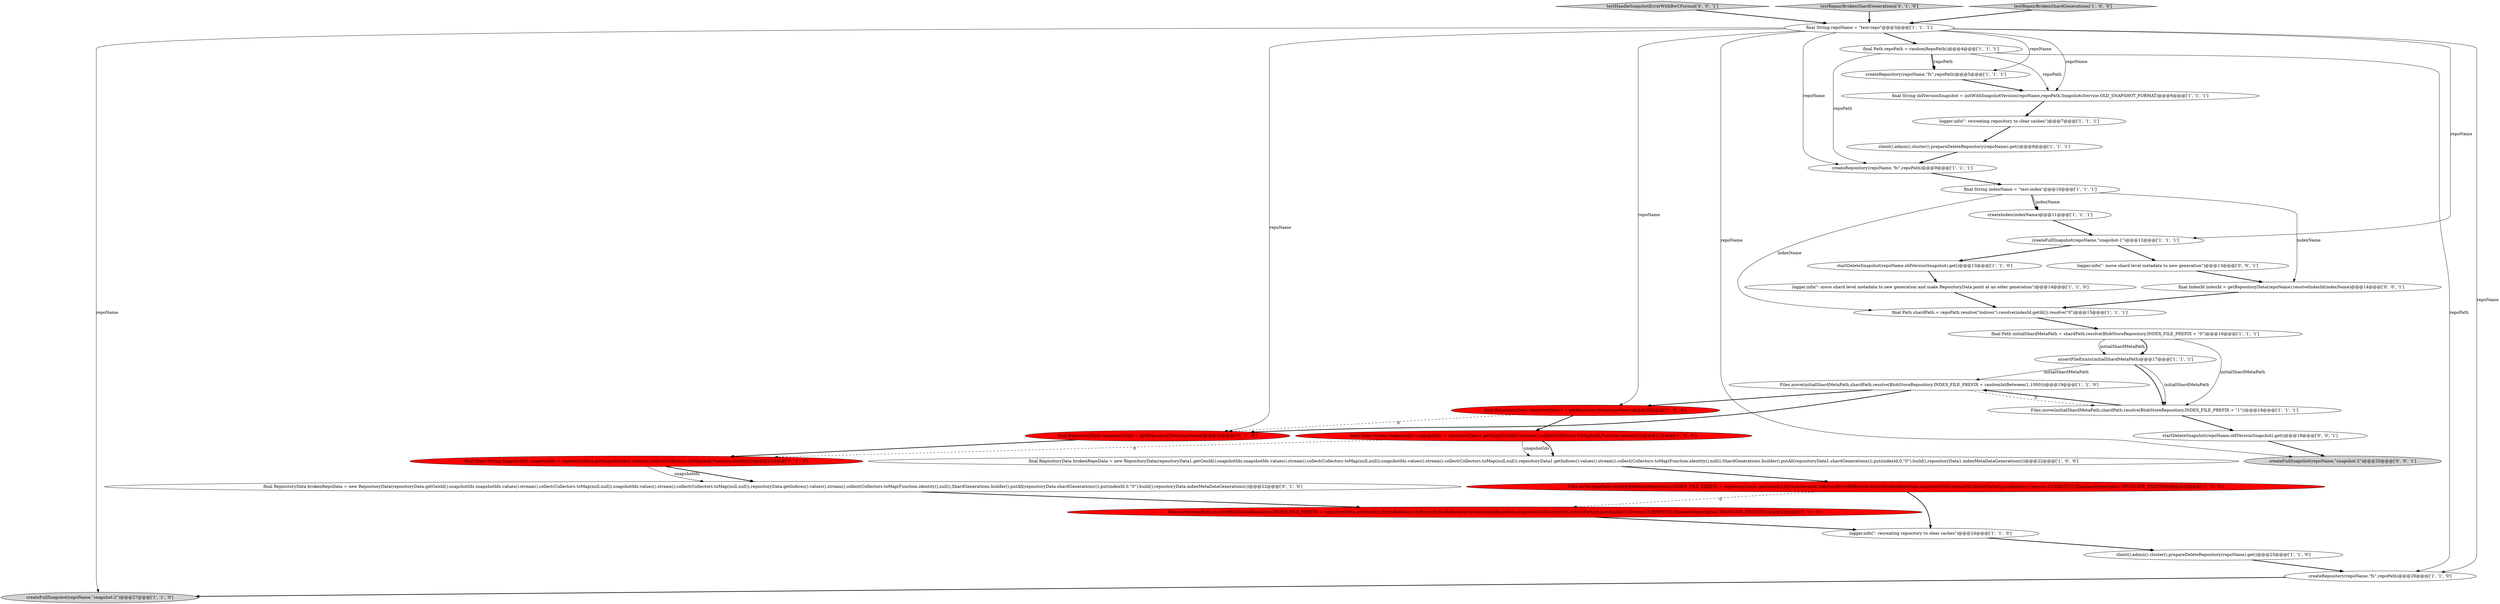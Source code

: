 digraph {
9 [style = filled, label = "final Path initialShardMetaPath = shardPath.resolve(BlobStoreRepository.INDEX_FILE_PREFIX + \"0\")@@@16@@@['1', '1', '1']", fillcolor = white, shape = ellipse image = "AAA0AAABBB1BBB"];
20 [style = filled, label = "final Path shardPath = repoPath.resolve(\"indices\").resolve(indexId.getId()).resolve(\"0\")@@@15@@@['1', '1', '1']", fillcolor = white, shape = ellipse image = "AAA0AAABBB1BBB"];
7 [style = filled, label = "logger.info(\"- recreating repository to clear caches\")@@@7@@@['1', '1', '1']", fillcolor = white, shape = ellipse image = "AAA0AAABBB1BBB"];
21 [style = filled, label = "Files.move(initialShardMetaPath,shardPath.resolve(BlobStoreRepository.INDEX_FILE_PREFIX + randomIntBetween(1,1000)))@@@19@@@['1', '1', '0']", fillcolor = white, shape = ellipse image = "AAA0AAABBB1BBB"];
14 [style = filled, label = "final String repoName = \"test-repo\"@@@3@@@['1', '1', '1']", fillcolor = white, shape = ellipse image = "AAA0AAABBB1BBB"];
24 [style = filled, label = "final RepositoryData brokenRepoData = new RepositoryData(repositoryData1.getGenId(),snapshotIds,snapshotIds.values().stream().collect(Collectors.toMap(null,null)),snapshotIds.values().stream().collect(Collectors.toMap(null,null)),repositoryData1.getIndices().values().stream().collect(Collectors.toMap(Function.identity(),null)),ShardGenerations.builder().putAll(repositoryData1.shardGenerations()).put(indexId,0,\"0\").build(),repositoryData1.indexMetaDataGenerations())@@@22@@@['1', '0', '0']", fillcolor = white, shape = ellipse image = "AAA0AAABBB1BBB"];
22 [style = filled, label = "final RepositoryData repositoryData1 = getRepositoryData(repoName)@@@20@@@['1', '0', '0']", fillcolor = red, shape = ellipse image = "AAA1AAABBB1BBB"];
11 [style = filled, label = "client().admin().cluster().prepareDeleteRepository(repoName).get()@@@8@@@['1', '1', '1']", fillcolor = white, shape = ellipse image = "AAA0AAABBB1BBB"];
16 [style = filled, label = "startDeleteSnapshot(repoName,oldVersionSnapshot).get()@@@13@@@['1', '1', '0']", fillcolor = white, shape = ellipse image = "AAA0AAABBB1BBB"];
27 [style = filled, label = "final Map<String,SnapshotId> snapshotIds = repositoryData.getSnapshotIds().stream().collect(Collectors.toMap(null,Function.identity()))@@@21@@@['0', '1', '0']", fillcolor = red, shape = ellipse image = "AAA1AAABBB2BBB"];
13 [style = filled, label = "createRepository(repoName,\"fs\",repoPath)@@@5@@@['1', '1', '1']", fillcolor = white, shape = ellipse image = "AAA0AAABBB1BBB"];
32 [style = filled, label = "testHandleSnapshotErrorWithBwCFormat['0', '0', '1']", fillcolor = lightgray, shape = diamond image = "AAA0AAABBB3BBB"];
2 [style = filled, label = "assertFileExists(initialShardMetaPath)@@@17@@@['1', '1', '1']", fillcolor = white, shape = ellipse image = "AAA0AAABBB1BBB"];
23 [style = filled, label = "client().admin().cluster().prepareDeleteRepository(repoName).get()@@@25@@@['1', '1', '0']", fillcolor = white, shape = ellipse image = "AAA0AAABBB1BBB"];
34 [style = filled, label = "final IndexId indexId = getRepositoryData(repoName).resolveIndexId(indexName)@@@14@@@['0', '0', '1']", fillcolor = white, shape = ellipse image = "AAA0AAABBB3BBB"];
26 [style = filled, label = "testRepairBrokenShardGenerations['0', '1', '0']", fillcolor = lightgray, shape = diamond image = "AAA0AAABBB2BBB"];
10 [style = filled, label = "createIndex(indexName)@@@11@@@['1', '1', '1']", fillcolor = white, shape = ellipse image = "AAA0AAABBB1BBB"];
1 [style = filled, label = "logger.info(\"- recreating repository to clear caches\")@@@24@@@['1', '1', '0']", fillcolor = white, shape = ellipse image = "AAA0AAABBB1BBB"];
35 [style = filled, label = "logger.info(\"- move shard level metadata to new generation\")@@@13@@@['0', '0', '1']", fillcolor = white, shape = ellipse image = "AAA0AAABBB3BBB"];
15 [style = filled, label = "createRepository(repoName,\"fs\",repoPath)@@@26@@@['1', '1', '0']", fillcolor = white, shape = ellipse image = "AAA0AAABBB1BBB"];
17 [style = filled, label = "createFullSnapshot(repoName,\"snapshot-1\")@@@12@@@['1', '1', '1']", fillcolor = white, shape = ellipse image = "AAA0AAABBB1BBB"];
19 [style = filled, label = "createRepository(repoName,\"fs\",repoPath)@@@9@@@['1', '1', '1']", fillcolor = white, shape = ellipse image = "AAA0AAABBB1BBB"];
0 [style = filled, label = "logger.info(\"- move shard level metadata to new generation and make RepositoryData point at an older generation\")@@@14@@@['1', '1', '0']", fillcolor = white, shape = ellipse image = "AAA0AAABBB1BBB"];
3 [style = filled, label = "createFullSnapshot(repoName,\"snapshot-2\")@@@27@@@['1', '1', '0']", fillcolor = lightgray, shape = ellipse image = "AAA0AAABBB1BBB"];
25 [style = filled, label = "Files.write(repoPath.resolve(BlobStoreRepository.INDEX_FILE_PREFIX + repositoryData1.getGenId()),BytesReference.toBytes(BytesReference.bytes(brokenRepoData.snapshotsToXContent(XContentFactory.jsonBuilder(),Version.CURRENT))),StandardOpenOption.TRUNCATE_EXISTING)@@@23@@@['1', '0', '0']", fillcolor = red, shape = ellipse image = "AAA1AAABBB1BBB"];
28 [style = filled, label = "final RepositoryData repositoryData = getRepositoryData(repoName)@@@20@@@['0', '1', '0']", fillcolor = red, shape = ellipse image = "AAA1AAABBB2BBB"];
33 [style = filled, label = "createFullSnapshot(repoName,\"snapshot-2\")@@@20@@@['0', '0', '1']", fillcolor = lightgray, shape = ellipse image = "AAA0AAABBB3BBB"];
4 [style = filled, label = "testRepairBrokenShardGenerations['1', '0', '0']", fillcolor = lightgray, shape = diamond image = "AAA0AAABBB1BBB"];
8 [style = filled, label = "final String oldVersionSnapshot = initWithSnapshotVersion(repoName,repoPath,SnapshotsService.OLD_SNAPSHOT_FORMAT)@@@6@@@['1', '1', '1']", fillcolor = white, shape = ellipse image = "AAA0AAABBB1BBB"];
18 [style = filled, label = "final String indexName = \"test-index\"@@@10@@@['1', '1', '1']", fillcolor = white, shape = ellipse image = "AAA0AAABBB1BBB"];
29 [style = filled, label = "Files.write(repoPath.resolve(BlobStoreRepository.INDEX_FILE_PREFIX + repositoryData.getGenId()),BytesReference.toBytes(BytesReference.bytes(brokenRepoData.snapshotsToXContent(XContentFactory.jsonBuilder(),Version.CURRENT))),StandardOpenOption.TRUNCATE_EXISTING)@@@23@@@['0', '1', '0']", fillcolor = red, shape = ellipse image = "AAA1AAABBB2BBB"];
30 [style = filled, label = "final RepositoryData brokenRepoData = new RepositoryData(repositoryData.getGenId(),snapshotIds,snapshotIds.values().stream().collect(Collectors.toMap(null,null)),snapshotIds.values().stream().collect(Collectors.toMap(null,null)),repositoryData.getIndices().values().stream().collect(Collectors.toMap(Function.identity(),null)),ShardGenerations.builder().putAll(repositoryData.shardGenerations()).put(indexId,0,\"0\").build(),repositoryData.indexMetaDataGenerations())@@@22@@@['0', '1', '0']", fillcolor = white, shape = ellipse image = "AAA0AAABBB2BBB"];
31 [style = filled, label = "startDeleteSnapshot(repoName,oldVersionSnapshot).get()@@@19@@@['0', '0', '1']", fillcolor = white, shape = ellipse image = "AAA0AAABBB3BBB"];
12 [style = filled, label = "Files.move(initialShardMetaPath,shardPath.resolve(BlobStoreRepository.INDEX_FILE_PREFIX + \"1\"))@@@18@@@['1', '1', '1']", fillcolor = white, shape = ellipse image = "AAA0AAABBB1BBB"];
5 [style = filled, label = "final Path repoPath = randomRepoPath()@@@4@@@['1', '1', '1']", fillcolor = white, shape = ellipse image = "AAA0AAABBB1BBB"];
6 [style = filled, label = "final Map<String,SnapshotId> snapshotIds = repositoryData1.getSnapshotIds().stream().collect(Collectors.toMap(null,Function.identity()))@@@21@@@['1', '0', '0']", fillcolor = red, shape = ellipse image = "AAA1AAABBB1BBB"];
14->28 [style = solid, label="repoName"];
16->0 [style = bold, label=""];
19->18 [style = bold, label=""];
7->11 [style = bold, label=""];
25->1 [style = bold, label=""];
4->14 [style = bold, label=""];
14->8 [style = solid, label="repoName"];
34->20 [style = bold, label=""];
5->13 [style = solid, label="repoPath"];
6->24 [style = solid, label="snapshotIds"];
20->9 [style = bold, label=""];
9->2 [style = bold, label=""];
12->21 [style = bold, label=""];
27->30 [style = bold, label=""];
5->15 [style = solid, label="repoPath"];
23->15 [style = bold, label=""];
26->14 [style = bold, label=""];
32->14 [style = bold, label=""];
14->22 [style = solid, label="repoName"];
6->24 [style = bold, label=""];
10->17 [style = bold, label=""];
14->3 [style = solid, label="repoName"];
11->19 [style = bold, label=""];
15->3 [style = bold, label=""];
18->10 [style = solid, label="indexName"];
5->8 [style = solid, label="repoPath"];
30->29 [style = bold, label=""];
14->15 [style = solid, label="repoName"];
2->12 [style = bold, label=""];
8->7 [style = bold, label=""];
1->23 [style = bold, label=""];
21->28 [style = bold, label=""];
2->12 [style = solid, label="initialShardMetaPath"];
21->12 [style = dashed, label="0"];
14->33 [style = solid, label="repoName"];
14->17 [style = solid, label="repoName"];
18->10 [style = bold, label=""];
14->13 [style = solid, label="repoName"];
22->28 [style = dashed, label="0"];
21->22 [style = bold, label=""];
9->2 [style = solid, label="initialShardMetaPath"];
6->27 [style = dashed, label="0"];
24->25 [style = bold, label=""];
31->33 [style = bold, label=""];
5->13 [style = bold, label=""];
25->29 [style = dashed, label="0"];
2->21 [style = solid, label="initialShardMetaPath"];
0->20 [style = bold, label=""];
18->34 [style = solid, label="indexName"];
18->20 [style = solid, label="indexName"];
27->30 [style = solid, label="snapshotIds"];
28->27 [style = bold, label=""];
29->1 [style = bold, label=""];
13->8 [style = bold, label=""];
35->34 [style = bold, label=""];
5->19 [style = solid, label="repoPath"];
14->19 [style = solid, label="repoName"];
12->31 [style = bold, label=""];
17->16 [style = bold, label=""];
22->6 [style = bold, label=""];
14->5 [style = bold, label=""];
17->35 [style = bold, label=""];
9->12 [style = solid, label="initialShardMetaPath"];
}

